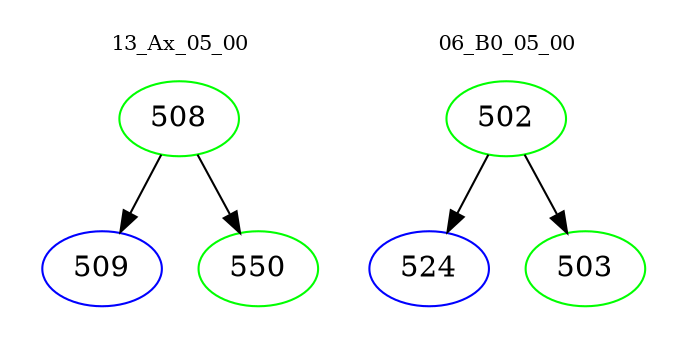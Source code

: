 digraph{
subgraph cluster_0 {
color = white
label = "13_Ax_05_00";
fontsize=10;
T0_508 [label="508", color="green"]
T0_508 -> T0_509 [color="black"]
T0_509 [label="509", color="blue"]
T0_508 -> T0_550 [color="black"]
T0_550 [label="550", color="green"]
}
subgraph cluster_1 {
color = white
label = "06_B0_05_00";
fontsize=10;
T1_502 [label="502", color="green"]
T1_502 -> T1_524 [color="black"]
T1_524 [label="524", color="blue"]
T1_502 -> T1_503 [color="black"]
T1_503 [label="503", color="green"]
}
}
